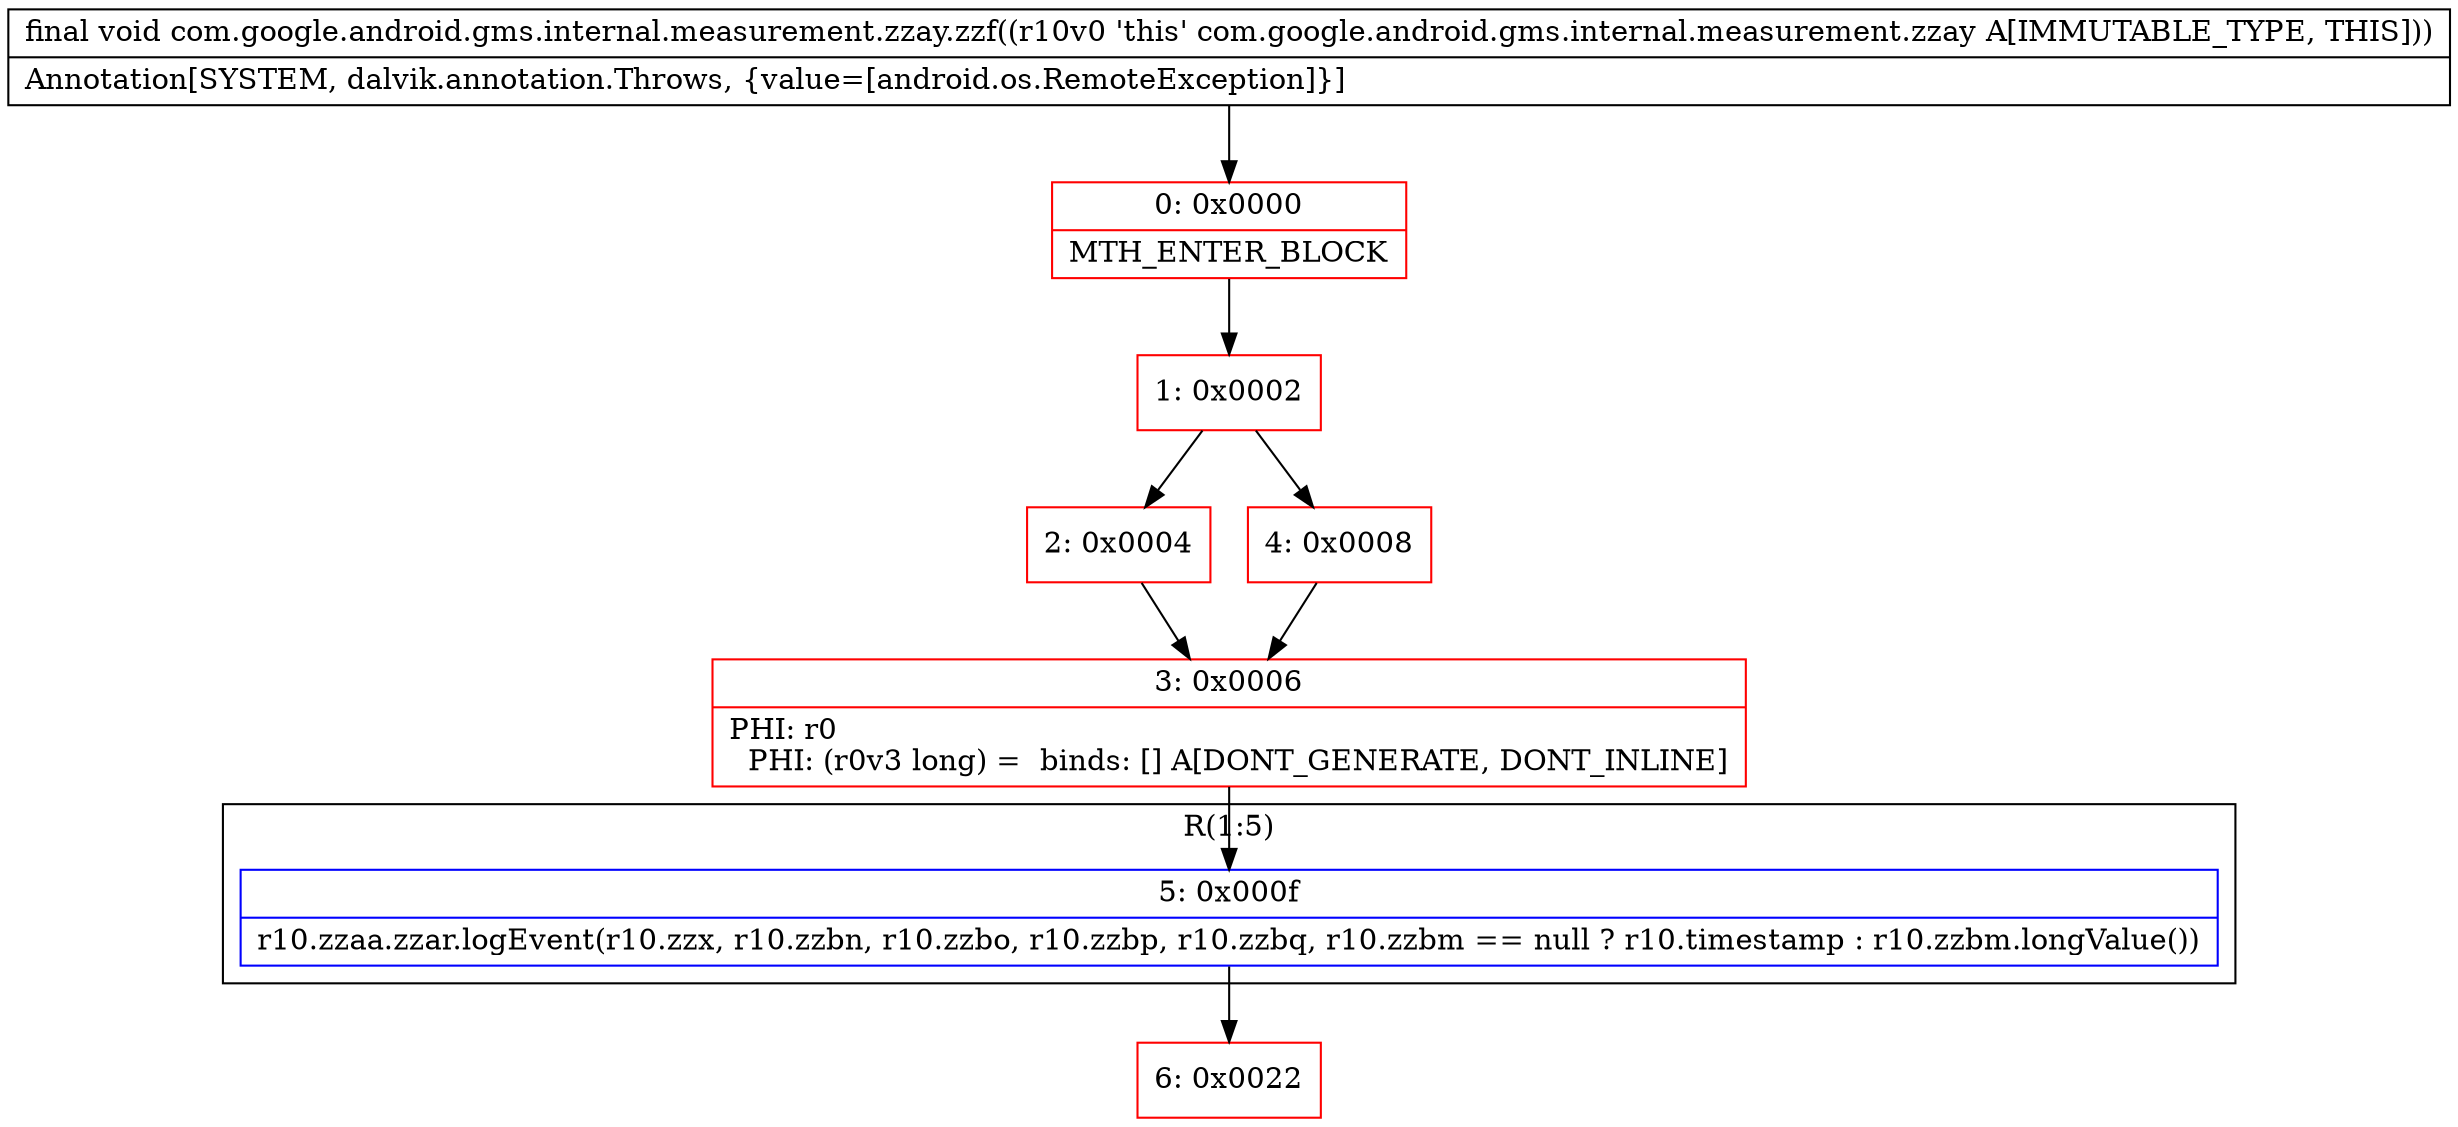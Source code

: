 digraph "CFG forcom.google.android.gms.internal.measurement.zzay.zzf()V" {
subgraph cluster_Region_1417910873 {
label = "R(1:5)";
node [shape=record,color=blue];
Node_5 [shape=record,label="{5\:\ 0x000f|r10.zzaa.zzar.logEvent(r10.zzx, r10.zzbn, r10.zzbo, r10.zzbp, r10.zzbq, r10.zzbm == null ? r10.timestamp : r10.zzbm.longValue())\l}"];
}
Node_0 [shape=record,color=red,label="{0\:\ 0x0000|MTH_ENTER_BLOCK\l}"];
Node_1 [shape=record,color=red,label="{1\:\ 0x0002}"];
Node_2 [shape=record,color=red,label="{2\:\ 0x0004}"];
Node_3 [shape=record,color=red,label="{3\:\ 0x0006|PHI: r0 \l  PHI: (r0v3 long) =  binds: [] A[DONT_GENERATE, DONT_INLINE]\l}"];
Node_4 [shape=record,color=red,label="{4\:\ 0x0008}"];
Node_6 [shape=record,color=red,label="{6\:\ 0x0022}"];
MethodNode[shape=record,label="{final void com.google.android.gms.internal.measurement.zzay.zzf((r10v0 'this' com.google.android.gms.internal.measurement.zzay A[IMMUTABLE_TYPE, THIS]))  | Annotation[SYSTEM, dalvik.annotation.Throws, \{value=[android.os.RemoteException]\}]\l}"];
MethodNode -> Node_0;
Node_5 -> Node_6;
Node_0 -> Node_1;
Node_1 -> Node_2;
Node_1 -> Node_4;
Node_2 -> Node_3;
Node_3 -> Node_5;
Node_4 -> Node_3;
}

